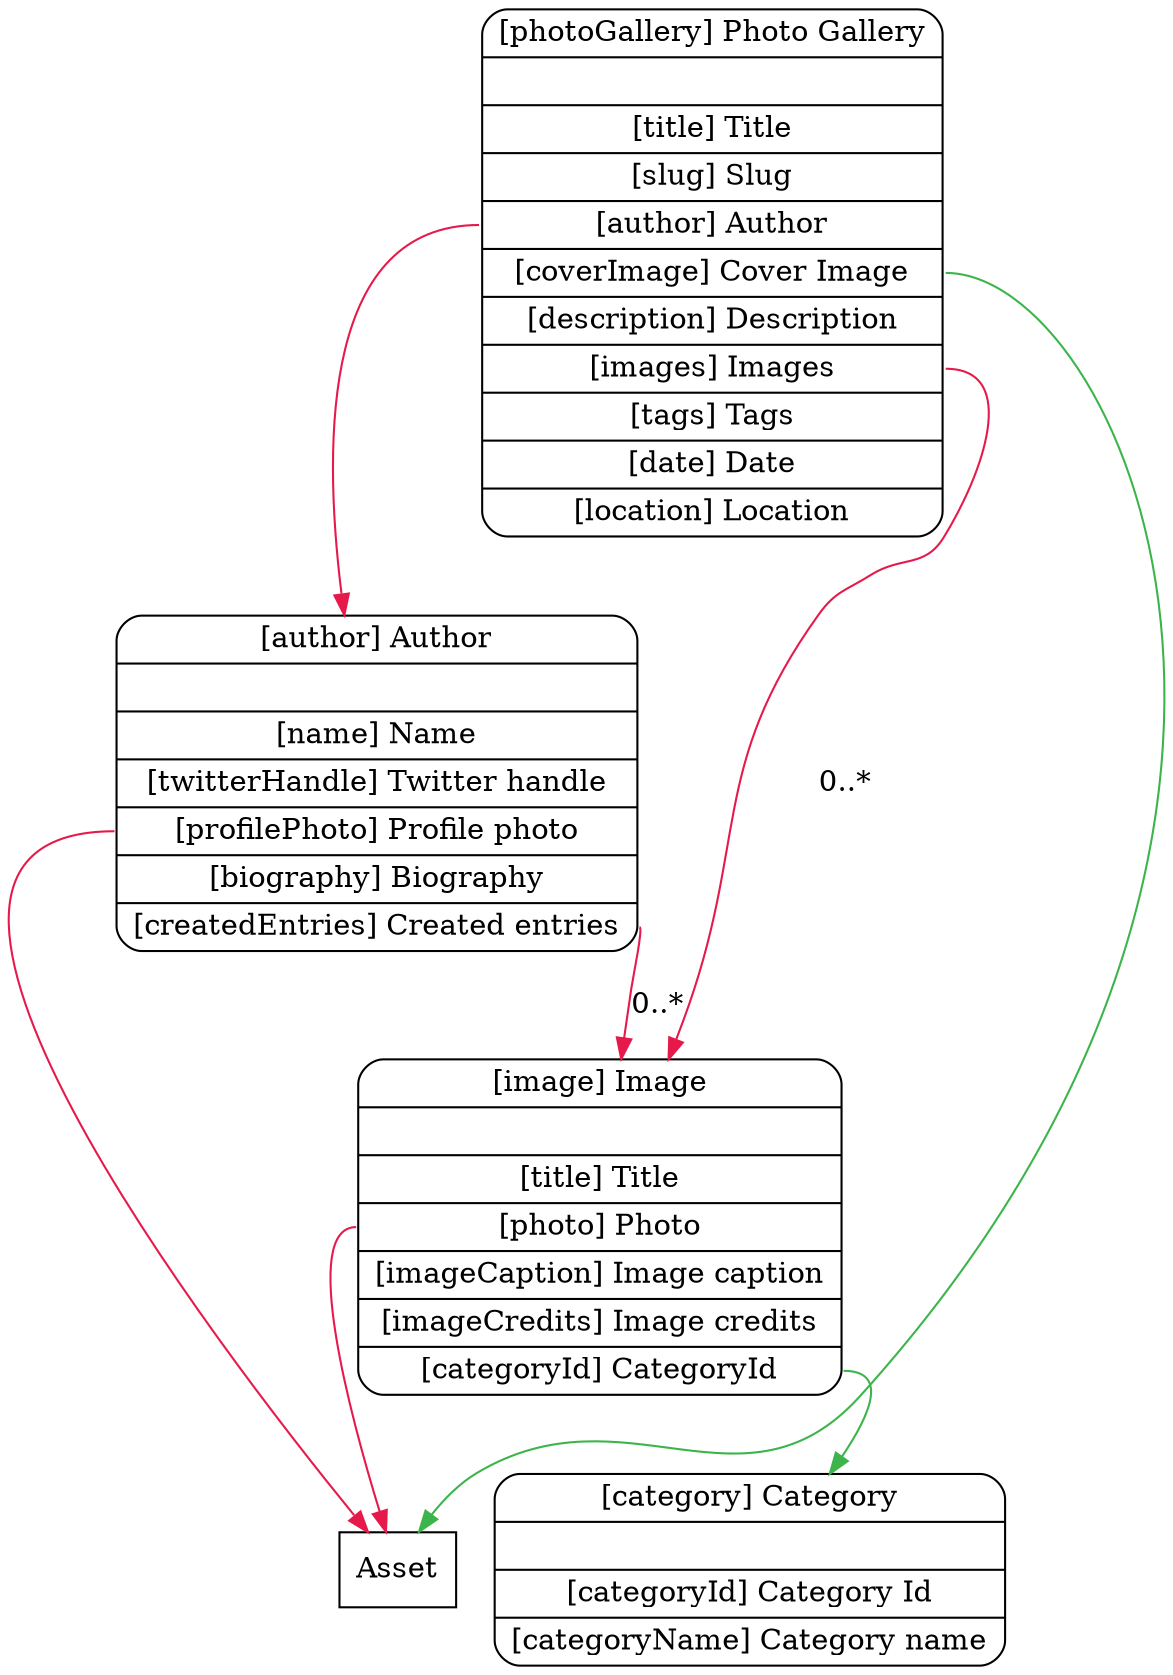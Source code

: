 digraph obj {
  node[shape=record];

  "photoGallery" [label="{[photoGallery] Photo Gallery |          | <title> [title] Title|<slug> [slug] Slug|<author> [author] Author|<coverImage> [coverImage] Cover Image|<description> [description] Description|<images> [images] Images|<tags> [tags] Tags|<date> [date] Date|<location> [location] Location}" shape=Mrecord];
  "Asset";
  "image" [label="{[image] Image |          | <title> [title] Title|<photo> [photo] Photo|<imageCaption> [imageCaption] Image caption|<imageCredits> [imageCredits] Image credits|<categoryId> [categoryId] CategoryId}" shape=Mrecord];
  "author" [label="{[author] Author |          | <name> [name] Name|<twitterHandle> [twitterHandle] Twitter handle|<profilePhoto> [profilePhoto] Profile photo|<biography> [biography] Biography|<createdEntries> [createdEntries] Created entries}" shape=Mrecord];
  "category" [label="{[category] Category |          | <categoryId> [categoryId] Category Id|<categoryName> [categoryName] Category name}" shape=Mrecord];
  edge [color="#e6194B"];
  "photoGallery":"author" -> "author" [dir=forward];
  edge [color="#3cb44b"];
  "photoGallery":"coverImage" -> "Asset" [dir=forward];
  edge [color="#e6194B"];
  "photoGallery":"images" -> "image" [dir=forward,label="0..*"];
  edge [color="#e6194B"];
  "image":"photo" -> "Asset" [dir=forward];
  edge [color="#3cb44b"];
  "image":"categoryId" -> "category" [dir=forward];
  edge [color="#e6194B"];
  "author":"profilePhoto" -> "Asset" [dir=forward];
  edge [color="#e6194B"];
  "author":"createdEntries" -> "image" [dir=forward,label="0..*"];
}

